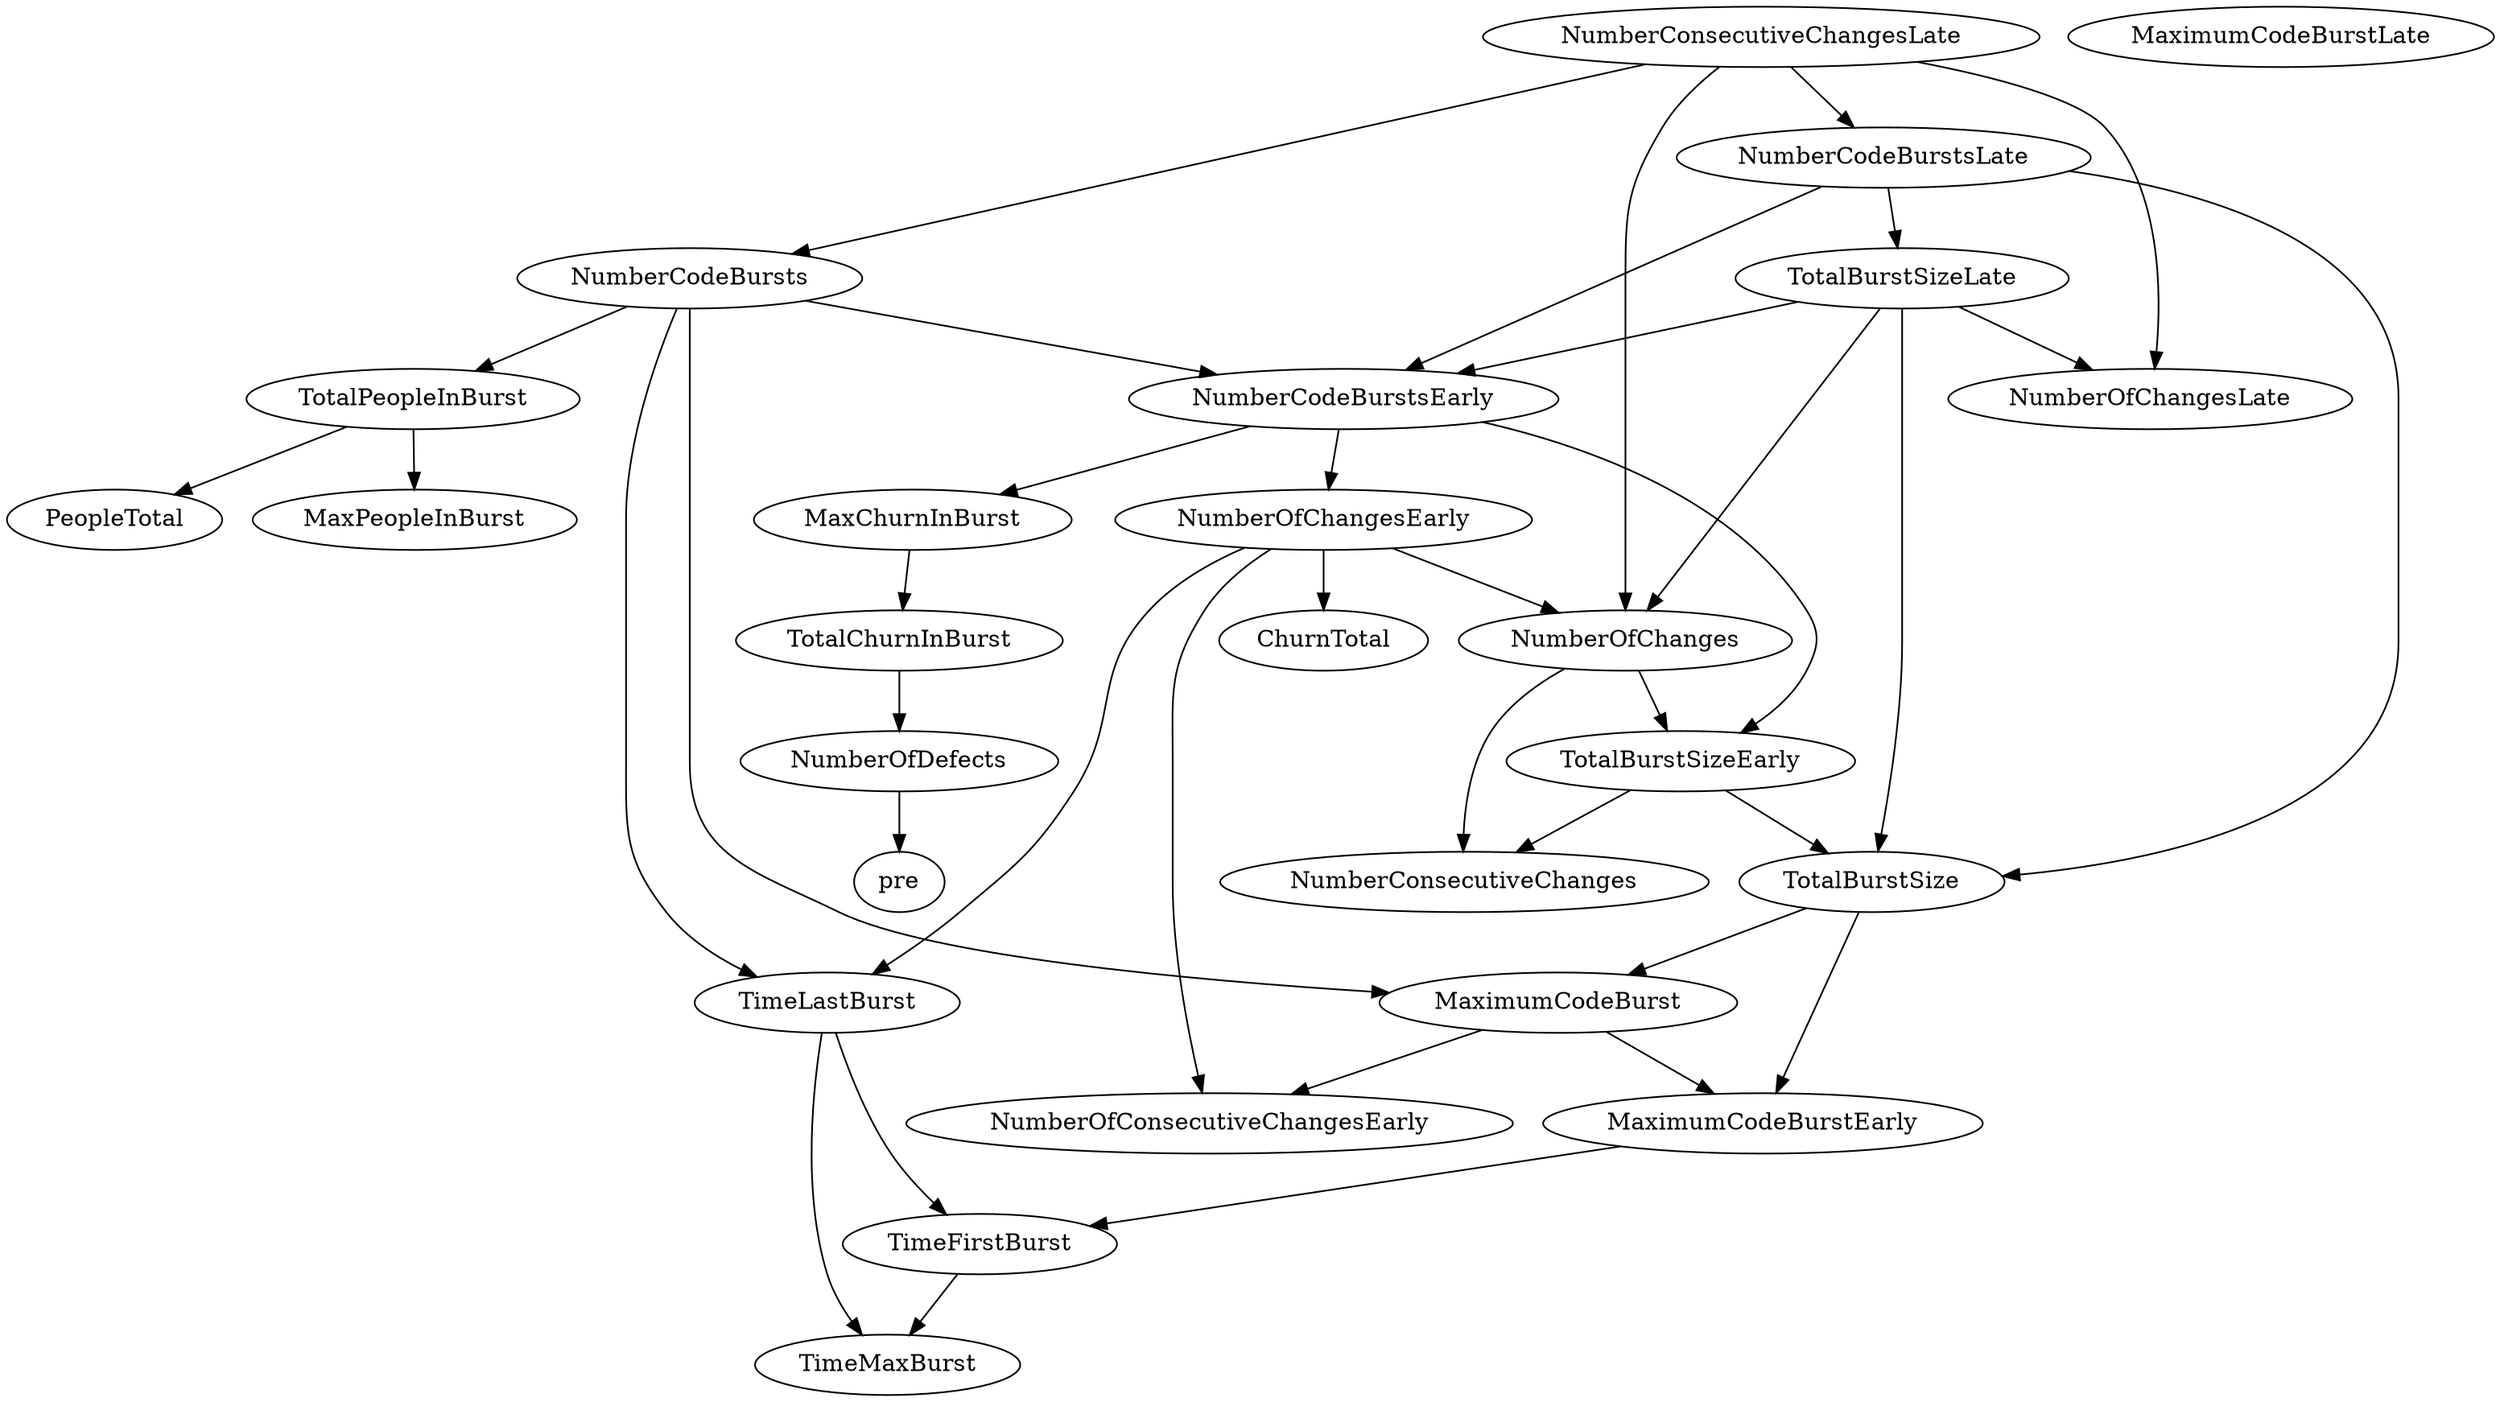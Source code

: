 digraph {
   TotalPeopleInBurst;
   MaximumCodeBurstLate;
   NumberOfChanges;
   MaxPeopleInBurst;
   TotalBurstSizeLate;
   NumberCodeBurstsLate;
   NumberOfChangesLate;
   NumberOfChangesEarly;
   MaxChurnInBurst;
   MaximumCodeBurstEarly;
   NumberCodeBurstsEarly;
   TimeFirstBurst;
   TotalChurnInBurst;
   ChurnTotal;
   MaximumCodeBurst;
   NumberOfConsecutiveChangesEarly;
   NumberConsecutiveChangesLate;
   TotalBurstSizeEarly;
   TotalBurstSize;
   TimeMaxBurst;
   NumberConsecutiveChanges;
   TimeLastBurst;
   NumberCodeBursts;
   PeopleTotal;
   pre;
   NumberOfDefects;
   TotalPeopleInBurst -> MaxPeopleInBurst;
   TotalPeopleInBurst -> PeopleTotal;
   NumberOfChanges -> TotalBurstSizeEarly;
   NumberOfChanges -> NumberConsecutiveChanges;
   TotalBurstSizeLate -> NumberOfChanges;
   TotalBurstSizeLate -> NumberOfChangesLate;
   TotalBurstSizeLate -> NumberCodeBurstsEarly;
   TotalBurstSizeLate -> TotalBurstSize;
   NumberCodeBurstsLate -> TotalBurstSizeLate;
   NumberCodeBurstsLate -> NumberCodeBurstsEarly;
   NumberCodeBurstsLate -> TotalBurstSize;
   NumberOfChangesEarly -> NumberOfChanges;
   NumberOfChangesEarly -> ChurnTotal;
   NumberOfChangesEarly -> NumberOfConsecutiveChangesEarly;
   NumberOfChangesEarly -> TimeLastBurst;
   MaxChurnInBurst -> TotalChurnInBurst;
   MaximumCodeBurstEarly -> TimeFirstBurst;
   NumberCodeBurstsEarly -> NumberOfChangesEarly;
   NumberCodeBurstsEarly -> MaxChurnInBurst;
   NumberCodeBurstsEarly -> TotalBurstSizeEarly;
   TimeFirstBurst -> TimeMaxBurst;
   TotalChurnInBurst -> NumberOfDefects;
   MaximumCodeBurst -> MaximumCodeBurstEarly;
   MaximumCodeBurst -> NumberOfConsecutiveChangesEarly;
   NumberConsecutiveChangesLate -> NumberOfChanges;
   NumberConsecutiveChangesLate -> NumberCodeBurstsLate;
   NumberConsecutiveChangesLate -> NumberOfChangesLate;
   NumberConsecutiveChangesLate -> NumberCodeBursts;
   TotalBurstSizeEarly -> TotalBurstSize;
   TotalBurstSizeEarly -> NumberConsecutiveChanges;
   TotalBurstSize -> MaximumCodeBurstEarly;
   TotalBurstSize -> MaximumCodeBurst;
   TimeLastBurst -> TimeFirstBurst;
   TimeLastBurst -> TimeMaxBurst;
   NumberCodeBursts -> TotalPeopleInBurst;
   NumberCodeBursts -> NumberCodeBurstsEarly;
   NumberCodeBursts -> MaximumCodeBurst;
   NumberCodeBursts -> TimeLastBurst;
   NumberOfDefects -> pre;
}

